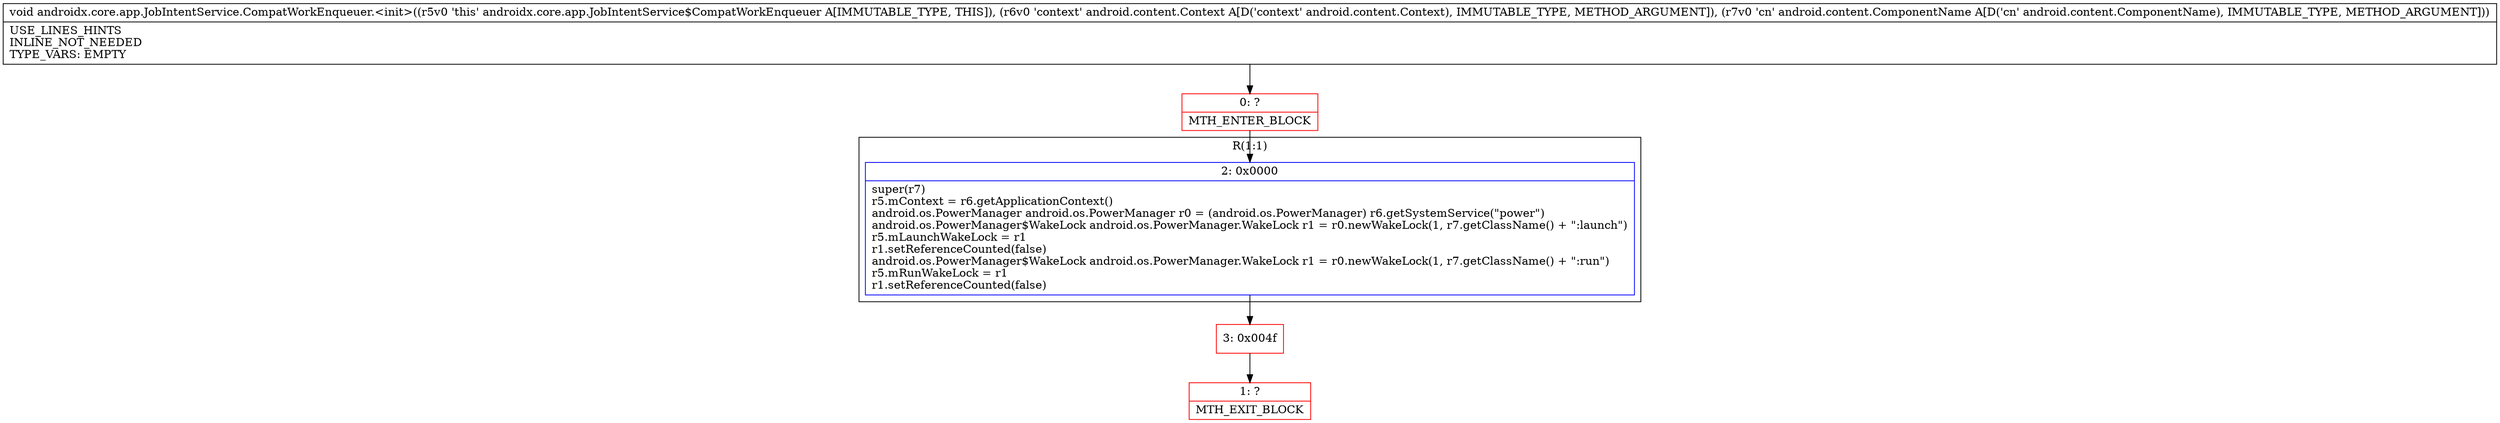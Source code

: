 digraph "CFG forandroidx.core.app.JobIntentService.CompatWorkEnqueuer.\<init\>(Landroid\/content\/Context;Landroid\/content\/ComponentName;)V" {
subgraph cluster_Region_1556771063 {
label = "R(1:1)";
node [shape=record,color=blue];
Node_2 [shape=record,label="{2\:\ 0x0000|super(r7)\lr5.mContext = r6.getApplicationContext()\landroid.os.PowerManager android.os.PowerManager r0 = (android.os.PowerManager) r6.getSystemService(\"power\")\landroid.os.PowerManager$WakeLock android.os.PowerManager.WakeLock r1 = r0.newWakeLock(1, r7.getClassName() + \":launch\")\lr5.mLaunchWakeLock = r1\lr1.setReferenceCounted(false)\landroid.os.PowerManager$WakeLock android.os.PowerManager.WakeLock r1 = r0.newWakeLock(1, r7.getClassName() + \":run\")\lr5.mRunWakeLock = r1\lr1.setReferenceCounted(false)\l}"];
}
Node_0 [shape=record,color=red,label="{0\:\ ?|MTH_ENTER_BLOCK\l}"];
Node_3 [shape=record,color=red,label="{3\:\ 0x004f}"];
Node_1 [shape=record,color=red,label="{1\:\ ?|MTH_EXIT_BLOCK\l}"];
MethodNode[shape=record,label="{void androidx.core.app.JobIntentService.CompatWorkEnqueuer.\<init\>((r5v0 'this' androidx.core.app.JobIntentService$CompatWorkEnqueuer A[IMMUTABLE_TYPE, THIS]), (r6v0 'context' android.content.Context A[D('context' android.content.Context), IMMUTABLE_TYPE, METHOD_ARGUMENT]), (r7v0 'cn' android.content.ComponentName A[D('cn' android.content.ComponentName), IMMUTABLE_TYPE, METHOD_ARGUMENT]))  | USE_LINES_HINTS\lINLINE_NOT_NEEDED\lTYPE_VARS: EMPTY\l}"];
MethodNode -> Node_0;Node_2 -> Node_3;
Node_0 -> Node_2;
Node_3 -> Node_1;
}

